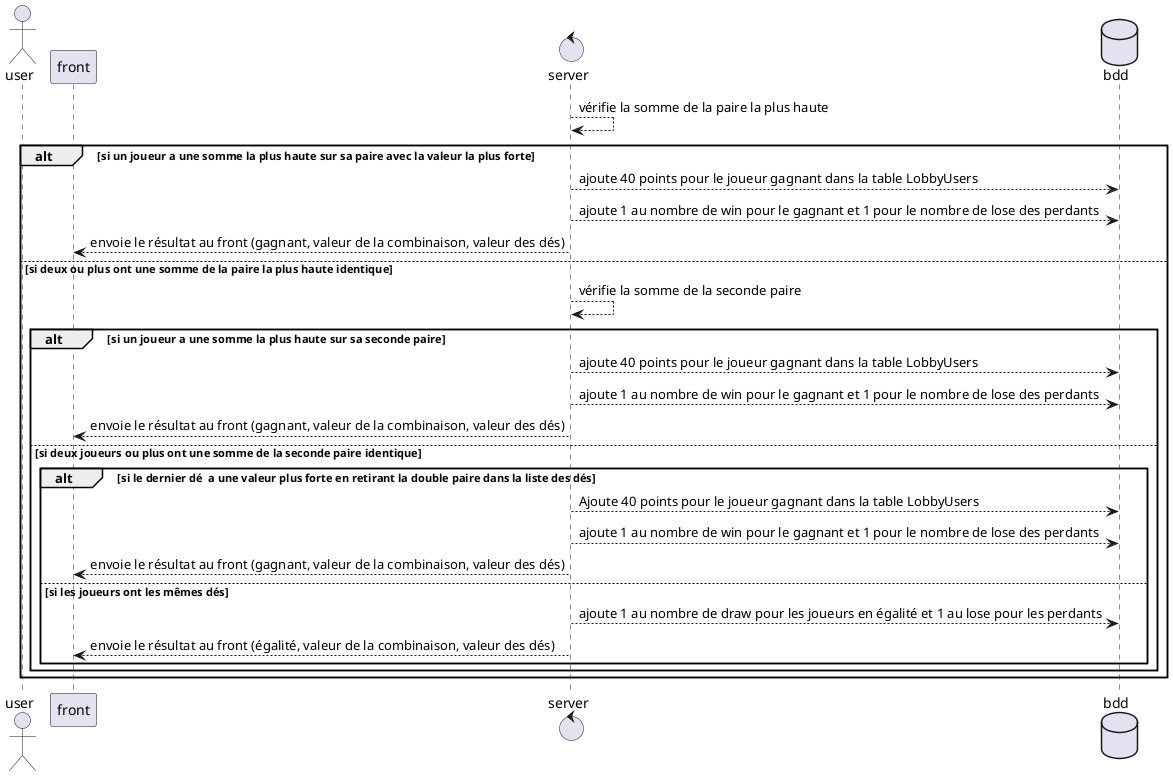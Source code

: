 @startuml Algorithme : Recherche Paire
actor user as user
participant front as front
control server as server
database bdd as bdd

server --> server : vérifie la somme de la paire la plus haute
alt si un joueur a une somme la plus haute sur sa paire avec la valeur la plus forte
    server --> bdd : ajoute 40 points pour le joueur gagnant dans la table LobbyUsers
    server --> bdd : ajoute 1 au nombre de win pour le gagnant et 1 pour le nombre de lose des perdants
    server --> front : envoie le résultat au front (gagnant, valeur de la combinaison, valeur des dés)
else si deux ou plus ont une somme de la paire la plus haute identique
    server --> server : vérifie la somme de la seconde paire
    alt si un joueur a une somme la plus haute sur sa seconde paire
        server --> bdd : ajoute 40 points pour le joueur gagnant dans la table LobbyUsers
        server --> bdd : ajoute 1 au nombre de win pour le gagnant et 1 pour le nombre de lose des perdants
        server --> front : envoie le résultat au front (gagnant, valeur de la combinaison, valeur des dés)
    else si deux joueurs ou plus ont une somme de la seconde paire identique
        alt si le dernier dé  a une valeur plus forte en retirant la double paire dans la liste des dés
            server --> bdd : Ajoute 40 points pour le joueur gagnant dans la table LobbyUsers
            server --> bdd : ajoute 1 au nombre de win pour le gagnant et 1 pour le nombre de lose des perdants
            server --> front : envoie le résultat au front (gagnant, valeur de la combinaison, valeur des dés)
        else si les joueurs ont les mêmes dés
            server --> bdd : ajoute 1 au nombre de draw pour les joueurs en égalité et 1 au lose pour les perdants
            server --> front : envoie le résultat au front (égalité, valeur de la combinaison, valeur des dés)
        end
    end
end

@enduml